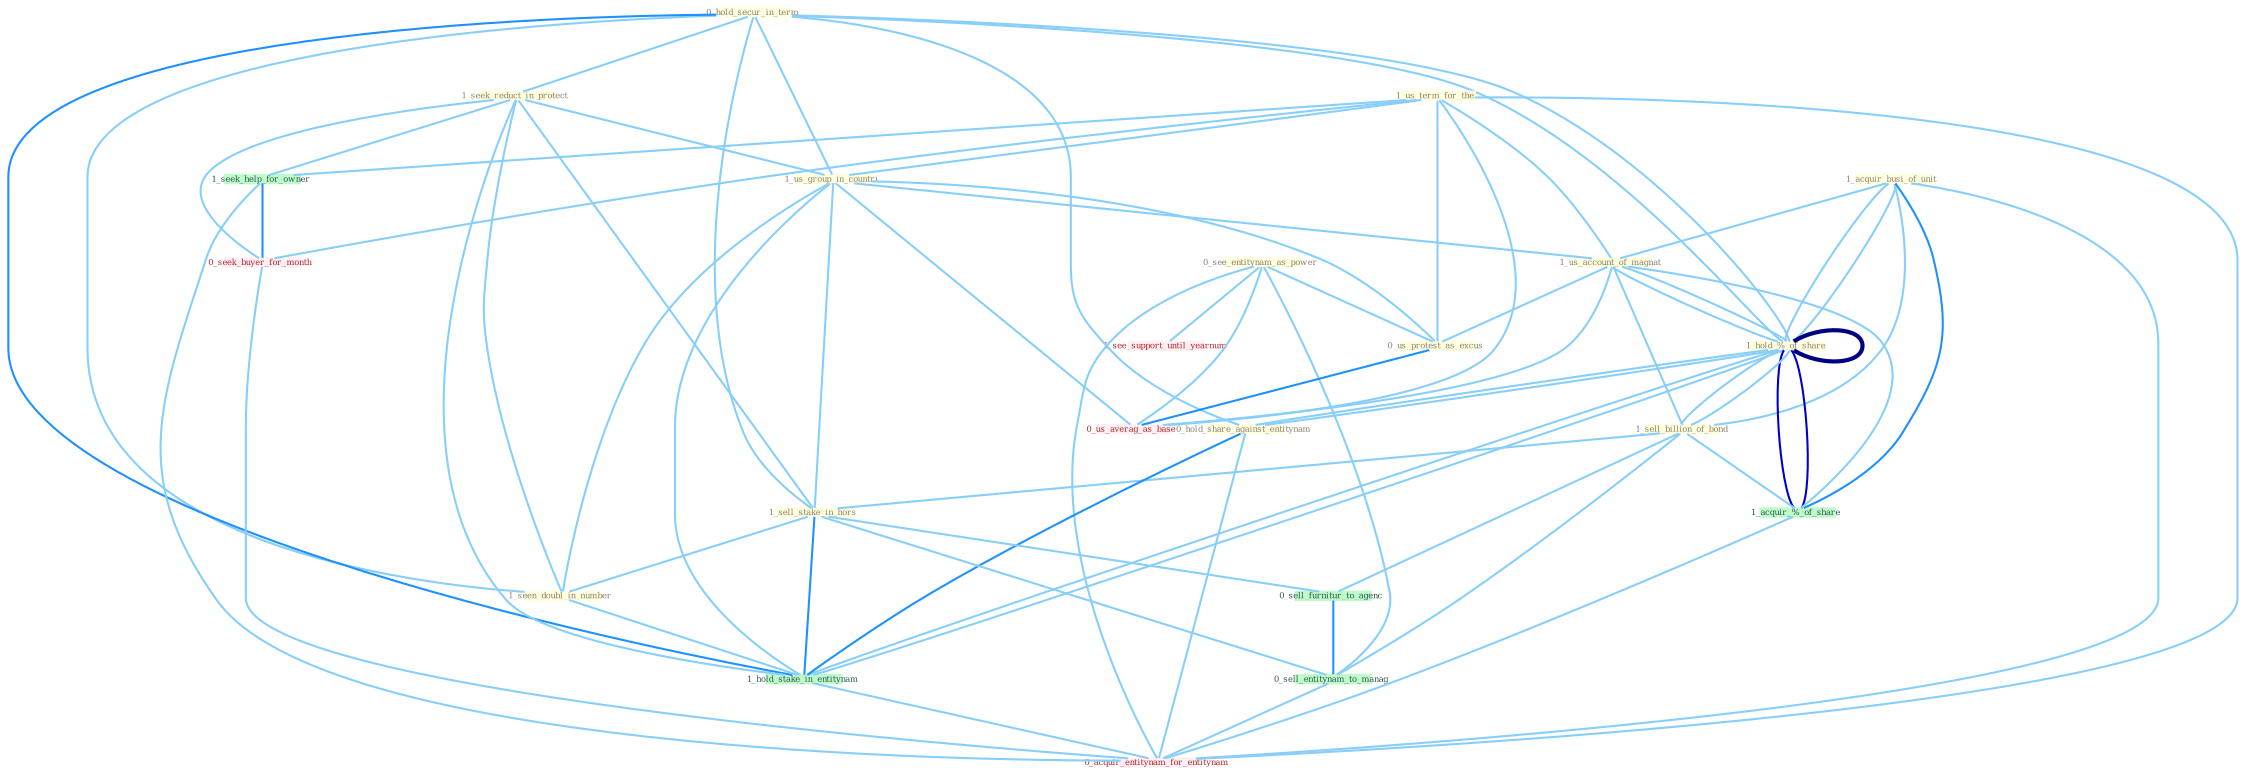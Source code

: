 Graph G{ 
    node
    [shape=polygon,style=filled,width=.5,height=.06,color="#BDFCC9",fixedsize=true,fontsize=4,
    fontcolor="#2f4f4f"];
    {node
    [color="#ffffe0", fontcolor="#8b7d6b"] "0_see_entitynam_as_power " "0_hold_secur_in_term " "1_acquir_busi_of_unit " "1_seek_reduct_in_protect " "1_us_term_for_the " "1_us_group_in_countri " "1_hold_%_of_share " "1_us_account_of_magnat " "1_sell_billion_of_bond " "0_us_protest_as_excus " "0_hold_share_against_entitynam " "1_sell_stake_in_hors " "1_seen_doubl_in_number "}
{node [color="#fff0f5", fontcolor="#b22222"] "0_seek_buyer_for_month " "1_see_support_until_yearnum " "0_us_averag_as_base " "0_acquir_entitynam_for_entitynam "}
edge [color="#B0E2FF"];

	"0_see_entitynam_as_power " -- "0_us_protest_as_excus " [w="1", color="#87cefa" ];
	"0_see_entitynam_as_power " -- "1_see_support_until_yearnum " [w="1", color="#87cefa" ];
	"0_see_entitynam_as_power " -- "0_us_averag_as_base " [w="1", color="#87cefa" ];
	"0_see_entitynam_as_power " -- "0_sell_entitynam_to_manag " [w="1", color="#87cefa" ];
	"0_see_entitynam_as_power " -- "0_acquir_entitynam_for_entitynam " [w="1", color="#87cefa" ];
	"0_hold_secur_in_term " -- "1_seek_reduct_in_protect " [w="1", color="#87cefa" ];
	"0_hold_secur_in_term " -- "1_us_group_in_countri " [w="1", color="#87cefa" ];
	"0_hold_secur_in_term " -- "1_hold_%_of_share " [w="1", color="#87cefa" ];
	"0_hold_secur_in_term " -- "0_hold_share_against_entitynam " [w="1", color="#87cefa" ];
	"0_hold_secur_in_term " -- "1_sell_stake_in_hors " [w="1", color="#87cefa" ];
	"0_hold_secur_in_term " -- "1_seen_doubl_in_number " [w="1", color="#87cefa" ];
	"0_hold_secur_in_term " -- "1_hold_%_of_share " [w="1", color="#87cefa" ];
	"0_hold_secur_in_term " -- "1_hold_stake_in_entitynam " [w="2", color="#1e90ff" , len=0.8];
	"1_acquir_busi_of_unit " -- "1_hold_%_of_share " [w="1", color="#87cefa" ];
	"1_acquir_busi_of_unit " -- "1_us_account_of_magnat " [w="1", color="#87cefa" ];
	"1_acquir_busi_of_unit " -- "1_sell_billion_of_bond " [w="1", color="#87cefa" ];
	"1_acquir_busi_of_unit " -- "1_hold_%_of_share " [w="1", color="#87cefa" ];
	"1_acquir_busi_of_unit " -- "1_acquir_%_of_share " [w="2", color="#1e90ff" , len=0.8];
	"1_acquir_busi_of_unit " -- "0_acquir_entitynam_for_entitynam " [w="1", color="#87cefa" ];
	"1_seek_reduct_in_protect " -- "1_us_group_in_countri " [w="1", color="#87cefa" ];
	"1_seek_reduct_in_protect " -- "1_sell_stake_in_hors " [w="1", color="#87cefa" ];
	"1_seek_reduct_in_protect " -- "1_seen_doubl_in_number " [w="1", color="#87cefa" ];
	"1_seek_reduct_in_protect " -- "1_hold_stake_in_entitynam " [w="1", color="#87cefa" ];
	"1_seek_reduct_in_protect " -- "1_seek_help_for_owner " [w="1", color="#87cefa" ];
	"1_seek_reduct_in_protect " -- "0_seek_buyer_for_month " [w="1", color="#87cefa" ];
	"1_us_term_for_the " -- "1_us_group_in_countri " [w="1", color="#87cefa" ];
	"1_us_term_for_the " -- "1_us_account_of_magnat " [w="1", color="#87cefa" ];
	"1_us_term_for_the " -- "0_us_protest_as_excus " [w="1", color="#87cefa" ];
	"1_us_term_for_the " -- "1_seek_help_for_owner " [w="1", color="#87cefa" ];
	"1_us_term_for_the " -- "0_seek_buyer_for_month " [w="1", color="#87cefa" ];
	"1_us_term_for_the " -- "0_us_averag_as_base " [w="1", color="#87cefa" ];
	"1_us_term_for_the " -- "0_acquir_entitynam_for_entitynam " [w="1", color="#87cefa" ];
	"1_us_group_in_countri " -- "1_us_account_of_magnat " [w="1", color="#87cefa" ];
	"1_us_group_in_countri " -- "0_us_protest_as_excus " [w="1", color="#87cefa" ];
	"1_us_group_in_countri " -- "1_sell_stake_in_hors " [w="1", color="#87cefa" ];
	"1_us_group_in_countri " -- "1_seen_doubl_in_number " [w="1", color="#87cefa" ];
	"1_us_group_in_countri " -- "1_hold_stake_in_entitynam " [w="1", color="#87cefa" ];
	"1_us_group_in_countri " -- "0_us_averag_as_base " [w="1", color="#87cefa" ];
	"1_hold_%_of_share " -- "1_us_account_of_magnat " [w="1", color="#87cefa" ];
	"1_hold_%_of_share " -- "1_sell_billion_of_bond " [w="1", color="#87cefa" ];
	"1_hold_%_of_share " -- "0_hold_share_against_entitynam " [w="1", color="#87cefa" ];
	"1_hold_%_of_share " -- "1_hold_%_of_share " [w="4", style=bold, color="#000080", len=0.4];
	"1_hold_%_of_share " -- "1_hold_stake_in_entitynam " [w="1", color="#87cefa" ];
	"1_hold_%_of_share " -- "1_acquir_%_of_share " [w="3", color="#0000cd" , len=0.6];
	"1_us_account_of_magnat " -- "1_sell_billion_of_bond " [w="1", color="#87cefa" ];
	"1_us_account_of_magnat " -- "0_us_protest_as_excus " [w="1", color="#87cefa" ];
	"1_us_account_of_magnat " -- "1_hold_%_of_share " [w="1", color="#87cefa" ];
	"1_us_account_of_magnat " -- "1_acquir_%_of_share " [w="1", color="#87cefa" ];
	"1_us_account_of_magnat " -- "0_us_averag_as_base " [w="1", color="#87cefa" ];
	"1_sell_billion_of_bond " -- "1_sell_stake_in_hors " [w="1", color="#87cefa" ];
	"1_sell_billion_of_bond " -- "1_hold_%_of_share " [w="1", color="#87cefa" ];
	"1_sell_billion_of_bond " -- "1_acquir_%_of_share " [w="1", color="#87cefa" ];
	"1_sell_billion_of_bond " -- "0_sell_furnitur_to_agenc " [w="1", color="#87cefa" ];
	"1_sell_billion_of_bond " -- "0_sell_entitynam_to_manag " [w="1", color="#87cefa" ];
	"0_us_protest_as_excus " -- "0_us_averag_as_base " [w="2", color="#1e90ff" , len=0.8];
	"0_hold_share_against_entitynam " -- "1_hold_%_of_share " [w="1", color="#87cefa" ];
	"0_hold_share_against_entitynam " -- "1_hold_stake_in_entitynam " [w="2", color="#1e90ff" , len=0.8];
	"0_hold_share_against_entitynam " -- "0_acquir_entitynam_for_entitynam " [w="1", color="#87cefa" ];
	"1_sell_stake_in_hors " -- "1_seen_doubl_in_number " [w="1", color="#87cefa" ];
	"1_sell_stake_in_hors " -- "1_hold_stake_in_entitynam " [w="2", color="#1e90ff" , len=0.8];
	"1_sell_stake_in_hors " -- "0_sell_furnitur_to_agenc " [w="1", color="#87cefa" ];
	"1_sell_stake_in_hors " -- "0_sell_entitynam_to_manag " [w="1", color="#87cefa" ];
	"1_seen_doubl_in_number " -- "1_hold_stake_in_entitynam " [w="1", color="#87cefa" ];
	"1_hold_%_of_share " -- "1_hold_stake_in_entitynam " [w="1", color="#87cefa" ];
	"1_hold_%_of_share " -- "1_acquir_%_of_share " [w="3", color="#0000cd" , len=0.6];
	"1_hold_stake_in_entitynam " -- "0_acquir_entitynam_for_entitynam " [w="1", color="#87cefa" ];
	"1_seek_help_for_owner " -- "0_seek_buyer_for_month " [w="2", color="#1e90ff" , len=0.8];
	"1_seek_help_for_owner " -- "0_acquir_entitynam_for_entitynam " [w="1", color="#87cefa" ];
	"0_seek_buyer_for_month " -- "0_acquir_entitynam_for_entitynam " [w="1", color="#87cefa" ];
	"1_acquir_%_of_share " -- "0_acquir_entitynam_for_entitynam " [w="1", color="#87cefa" ];
	"0_sell_furnitur_to_agenc " -- "0_sell_entitynam_to_manag " [w="2", color="#1e90ff" , len=0.8];
	"0_sell_entitynam_to_manag " -- "0_acquir_entitynam_for_entitynam " [w="1", color="#87cefa" ];
}
